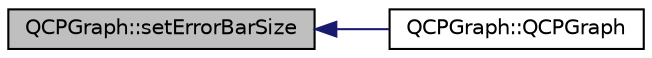 digraph "QCPGraph::setErrorBarSize"
{
  edge [fontname="Helvetica",fontsize="10",labelfontname="Helvetica",labelfontsize="10"];
  node [fontname="Helvetica",fontsize="10",shape=record];
  rankdir="LR";
  Node729 [label="QCPGraph::setErrorBarSize",height=0.2,width=0.4,color="black", fillcolor="grey75", style="filled", fontcolor="black"];
  Node729 -> Node730 [dir="back",color="midnightblue",fontsize="10",style="solid",fontname="Helvetica"];
  Node730 [label="QCPGraph::QCPGraph",height=0.2,width=0.4,color="black", fillcolor="white", style="filled",URL="$class_q_c_p_graph.html#a0393a38cf7183cbf46348eb6cf9a5a6c"];
}
